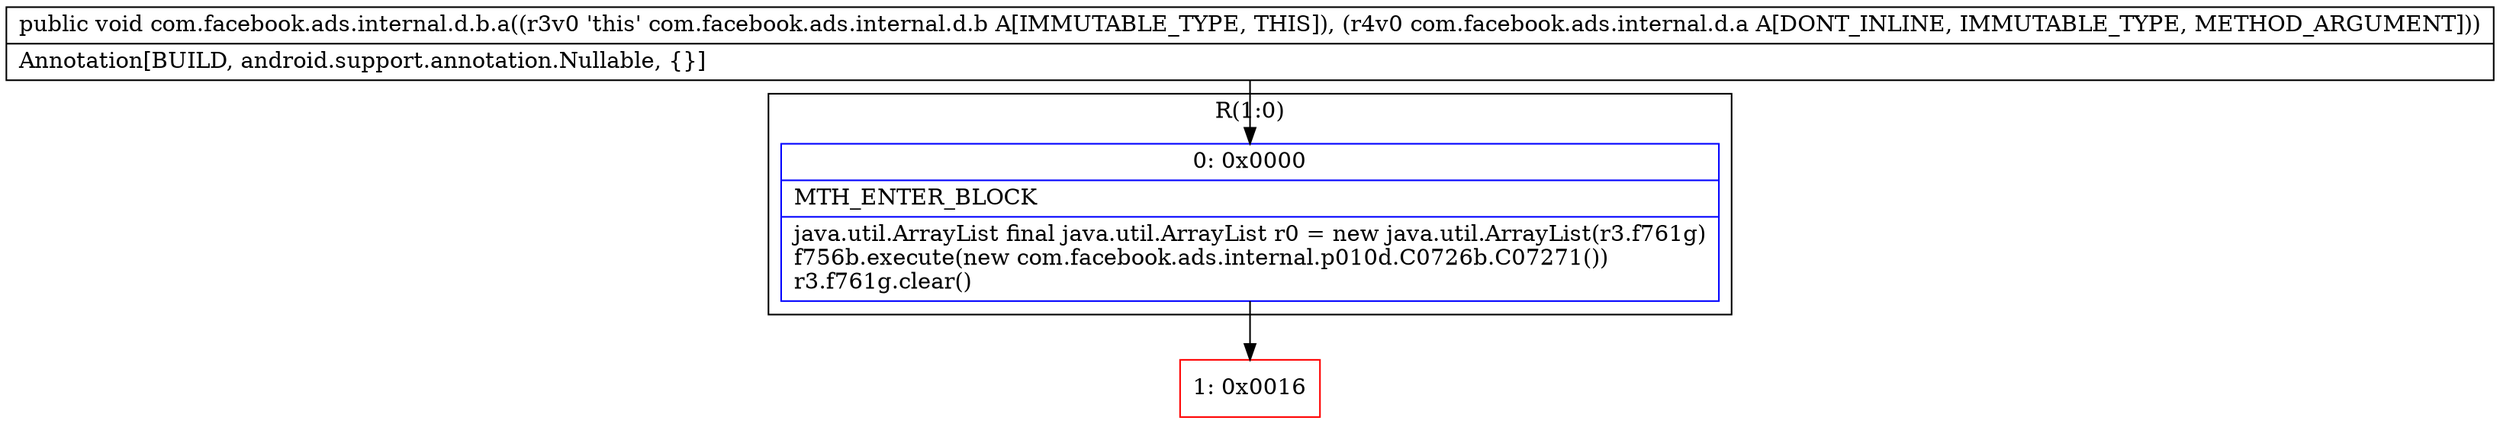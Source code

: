 digraph "CFG forcom.facebook.ads.internal.d.b.a(Lcom\/facebook\/ads\/internal\/d\/a;)V" {
subgraph cluster_Region_130544418 {
label = "R(1:0)";
node [shape=record,color=blue];
Node_0 [shape=record,label="{0\:\ 0x0000|MTH_ENTER_BLOCK\l|java.util.ArrayList final java.util.ArrayList r0 = new java.util.ArrayList(r3.f761g)\lf756b.execute(new com.facebook.ads.internal.p010d.C0726b.C07271())\lr3.f761g.clear()\l}"];
}
Node_1 [shape=record,color=red,label="{1\:\ 0x0016}"];
MethodNode[shape=record,label="{public void com.facebook.ads.internal.d.b.a((r3v0 'this' com.facebook.ads.internal.d.b A[IMMUTABLE_TYPE, THIS]), (r4v0 com.facebook.ads.internal.d.a A[DONT_INLINE, IMMUTABLE_TYPE, METHOD_ARGUMENT]))  | Annotation[BUILD, android.support.annotation.Nullable, \{\}]\l}"];
MethodNode -> Node_0;
Node_0 -> Node_1;
}

